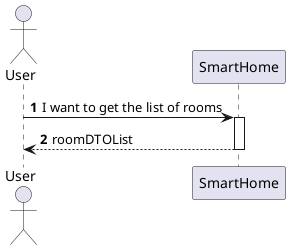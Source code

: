 @startuml
'https://plantuml.com/sequence-diagram
!pragma layout smetana

autonumber

actor "User" as User
participant "SmartHome" as SH

User -> SH : I want to get the list of rooms
activate SH

SH --> User : roomDTOList
deactivate SH



@enduml
